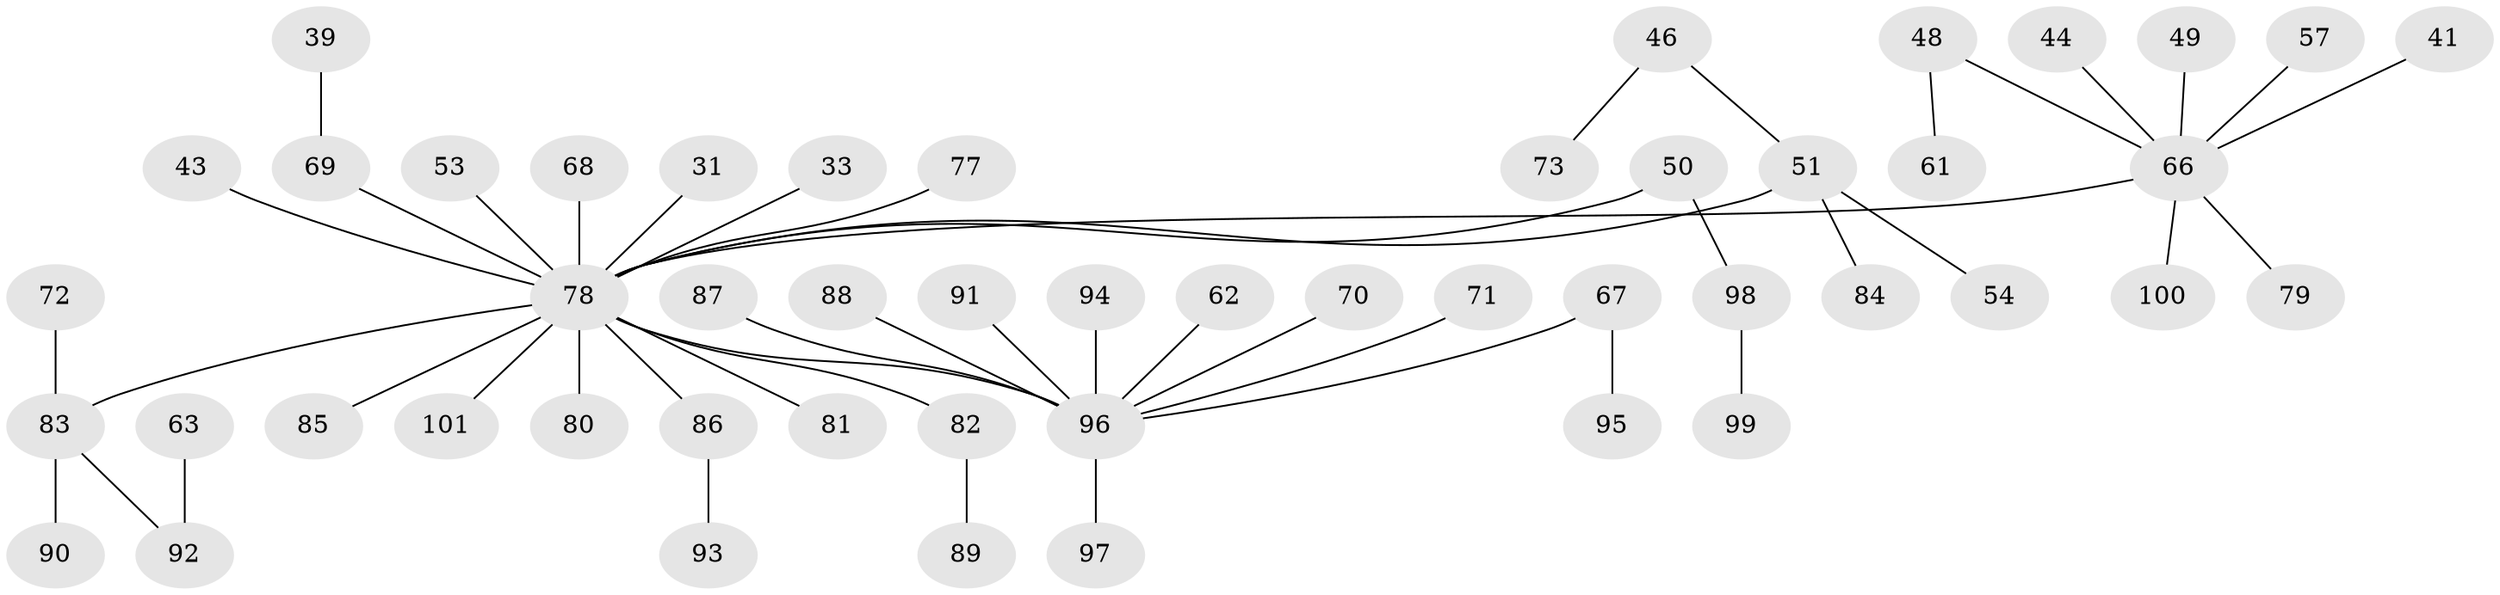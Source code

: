 // original degree distribution, {2: 0.2376237623762376, 6: 0.04950495049504951, 5: 0.019801980198019802, 3: 0.1782178217821782, 4: 0.019801980198019802, 1: 0.49504950495049505}
// Generated by graph-tools (version 1.1) at 2025/52/03/09/25 04:52:48]
// undirected, 50 vertices, 49 edges
graph export_dot {
graph [start="1"]
  node [color=gray90,style=filled];
  31;
  33;
  39;
  41;
  43;
  44;
  46;
  48;
  49;
  50;
  51 [super="+38"];
  53;
  54;
  57;
  61;
  62;
  63;
  66 [super="+8+30+17+20+59+24+28+29"];
  67;
  68;
  69 [super="+36"];
  70;
  71;
  72;
  73;
  77;
  78 [super="+34+16+42+52+21+64+65"];
  79;
  80;
  81;
  82;
  83 [super="+32"];
  84;
  85;
  86;
  87;
  88;
  89;
  90;
  91;
  92 [super="+45"];
  93;
  94;
  95;
  96 [super="+40+58+75+74+60+76+55"];
  97;
  98;
  99;
  100;
  101;
  31 -- 78;
  33 -- 78;
  39 -- 69;
  41 -- 66;
  43 -- 78;
  44 -- 66;
  46 -- 73;
  46 -- 51;
  48 -- 61;
  48 -- 66;
  49 -- 66;
  50 -- 98;
  50 -- 78;
  51 -- 84;
  51 -- 54;
  51 -- 78;
  53 -- 78;
  57 -- 66;
  62 -- 96;
  63 -- 92;
  66 -- 78;
  66 -- 79;
  66 -- 100;
  67 -- 95;
  67 -- 96;
  68 -- 78;
  69 -- 78;
  70 -- 96;
  71 -- 96;
  72 -- 83;
  77 -- 78;
  78 -- 86;
  78 -- 80;
  78 -- 96;
  78 -- 101;
  78 -- 83;
  78 -- 81;
  78 -- 85;
  78 -- 82;
  82 -- 89;
  83 -- 90;
  83 -- 92;
  86 -- 93;
  87 -- 96;
  88 -- 96;
  91 -- 96;
  94 -- 96;
  96 -- 97;
  98 -- 99;
}
